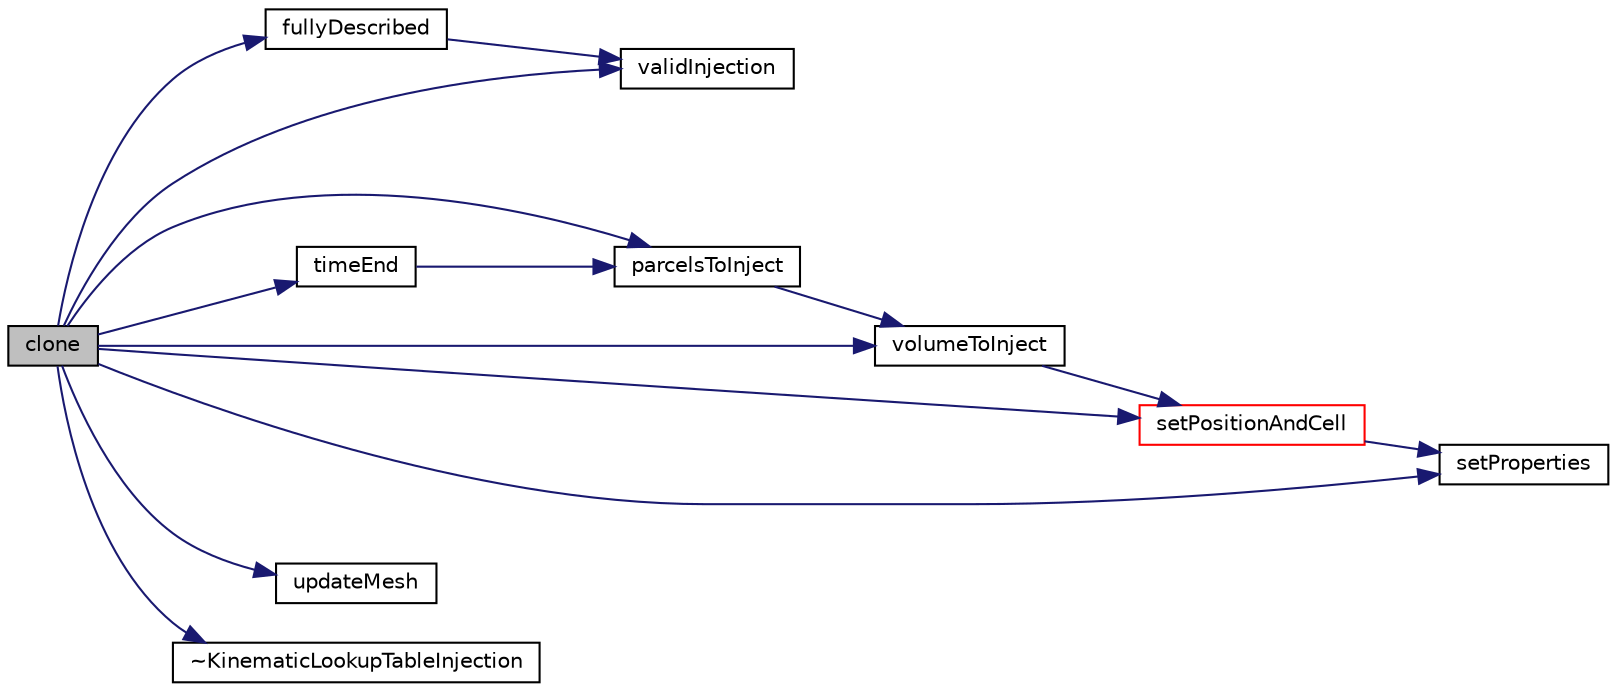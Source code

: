 digraph "clone"
{
  bgcolor="transparent";
  edge [fontname="Helvetica",fontsize="10",labelfontname="Helvetica",labelfontsize="10"];
  node [fontname="Helvetica",fontsize="10",shape=record];
  rankdir="LR";
  Node1 [label="clone",height=0.2,width=0.4,color="black", fillcolor="grey75", style="filled", fontcolor="black"];
  Node1 -> Node2 [color="midnightblue",fontsize="10",style="solid",fontname="Helvetica"];
  Node2 [label="fullyDescribed",height=0.2,width=0.4,color="black",URL="$a01253.html#ad557cf0ea2cf987a468de5ad4680f138",tooltip="Flag to identify whether model fully describes the parcel. "];
  Node2 -> Node3 [color="midnightblue",fontsize="10",style="solid",fontname="Helvetica"];
  Node3 [label="validInjection",height=0.2,width=0.4,color="black",URL="$a01253.html#a6b2f13f20088f7dc14953978d3ee7554",tooltip="Return flag to identify whether or not injection of parcelI is. "];
  Node1 -> Node4 [color="midnightblue",fontsize="10",style="solid",fontname="Helvetica"];
  Node4 [label="parcelsToInject",height=0.2,width=0.4,color="black",URL="$a01253.html#a4c4730db6620caeb697dfb15e7ed265a",tooltip="Number of parcels to introduce relative to SOI. "];
  Node4 -> Node5 [color="midnightblue",fontsize="10",style="solid",fontname="Helvetica"];
  Node5 [label="volumeToInject",height=0.2,width=0.4,color="black",URL="$a01253.html#a429d17f10d15e9c7727159582c3f149b",tooltip="Volume of parcels to introduce relative to SOI. "];
  Node5 -> Node6 [color="midnightblue",fontsize="10",style="solid",fontname="Helvetica"];
  Node6 [label="setPositionAndCell",height=0.2,width=0.4,color="red",URL="$a01253.html#a9b461807dec386242bba33d30a856fbf",tooltip="Set the injection position and owner cell, tetFace and tetPt. "];
  Node6 -> Node7 [color="midnightblue",fontsize="10",style="solid",fontname="Helvetica"];
  Node7 [label="setProperties",height=0.2,width=0.4,color="black",URL="$a01253.html#a9c29fb14e9bea94ae75c185efe894b00",tooltip="Set the parcel properties. "];
  Node1 -> Node6 [color="midnightblue",fontsize="10",style="solid",fontname="Helvetica"];
  Node1 -> Node7 [color="midnightblue",fontsize="10",style="solid",fontname="Helvetica"];
  Node1 -> Node8 [color="midnightblue",fontsize="10",style="solid",fontname="Helvetica"];
  Node8 [label="timeEnd",height=0.2,width=0.4,color="black",URL="$a01253.html#a10a8813cd441deb5fffc38395f13d033",tooltip="Return the end-of-injection time. "];
  Node8 -> Node4 [color="midnightblue",fontsize="10",style="solid",fontname="Helvetica"];
  Node1 -> Node9 [color="midnightblue",fontsize="10",style="solid",fontname="Helvetica"];
  Node9 [label="updateMesh",height=0.2,width=0.4,color="black",URL="$a01253.html#ae5693a309a936ac1040dd48c2881677f",tooltip="Set injector locations when mesh is updated. "];
  Node1 -> Node3 [color="midnightblue",fontsize="10",style="solid",fontname="Helvetica"];
  Node1 -> Node5 [color="midnightblue",fontsize="10",style="solid",fontname="Helvetica"];
  Node1 -> Node10 [color="midnightblue",fontsize="10",style="solid",fontname="Helvetica"];
  Node10 [label="~KinematicLookupTableInjection",height=0.2,width=0.4,color="black",URL="$a01253.html#a3d38a4e167172199577b977442a24242",tooltip="Destructor. "];
}
